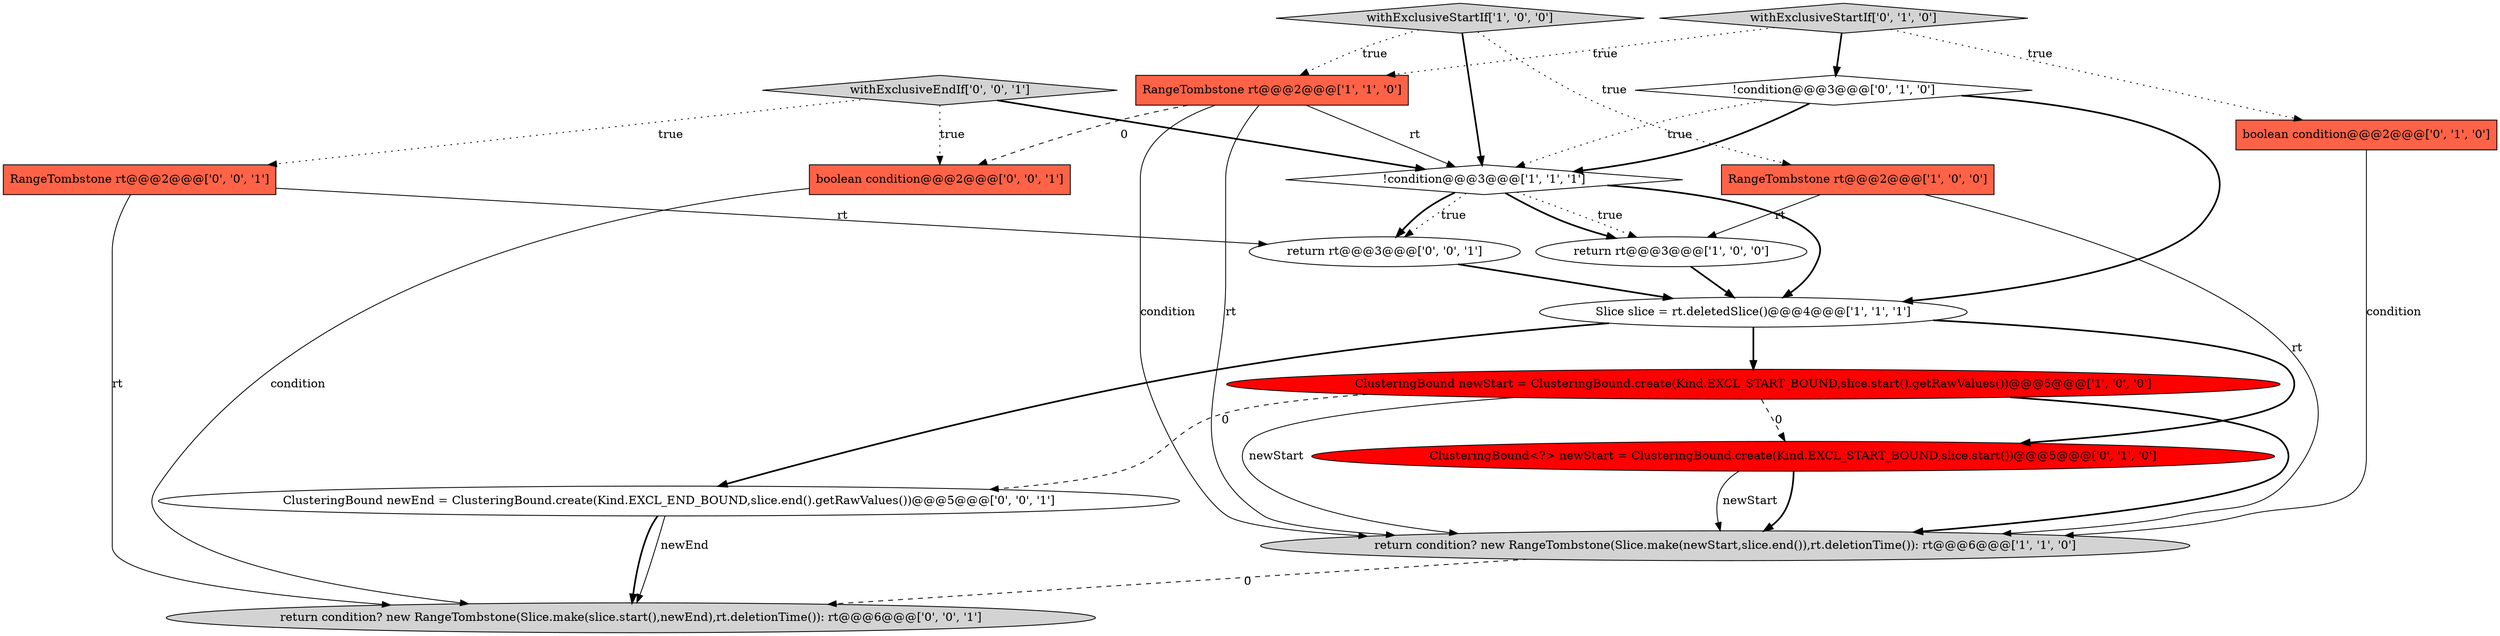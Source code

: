 digraph {
2 [style = filled, label = "!condition@@@3@@@['1', '1', '1']", fillcolor = white, shape = diamond image = "AAA0AAABBB1BBB"];
7 [style = filled, label = "withExclusiveStartIf['1', '0', '0']", fillcolor = lightgray, shape = diamond image = "AAA0AAABBB1BBB"];
0 [style = filled, label = "return rt@@@3@@@['1', '0', '0']", fillcolor = white, shape = ellipse image = "AAA0AAABBB1BBB"];
10 [style = filled, label = "!condition@@@3@@@['0', '1', '0']", fillcolor = white, shape = diamond image = "AAA0AAABBB2BBB"];
6 [style = filled, label = "Slice slice = rt.deletedSlice()@@@4@@@['1', '1', '1']", fillcolor = white, shape = ellipse image = "AAA0AAABBB1BBB"];
13 [style = filled, label = "RangeTombstone rt@@@2@@@['0', '0', '1']", fillcolor = tomato, shape = box image = "AAA0AAABBB3BBB"];
15 [style = filled, label = "return rt@@@3@@@['0', '0', '1']", fillcolor = white, shape = ellipse image = "AAA0AAABBB3BBB"];
4 [style = filled, label = "return condition? new RangeTombstone(Slice.make(newStart,slice.end()),rt.deletionTime()): rt@@@6@@@['1', '1', '0']", fillcolor = lightgray, shape = ellipse image = "AAA0AAABBB1BBB"];
17 [style = filled, label = "withExclusiveEndIf['0', '0', '1']", fillcolor = lightgray, shape = diamond image = "AAA0AAABBB3BBB"];
8 [style = filled, label = "boolean condition@@@2@@@['0', '1', '0']", fillcolor = tomato, shape = box image = "AAA0AAABBB2BBB"];
11 [style = filled, label = "withExclusiveStartIf['0', '1', '0']", fillcolor = lightgray, shape = diamond image = "AAA0AAABBB2BBB"];
1 [style = filled, label = "RangeTombstone rt@@@2@@@['1', '0', '0']", fillcolor = tomato, shape = box image = "AAA0AAABBB1BBB"];
12 [style = filled, label = "ClusteringBound newEnd = ClusteringBound.create(Kind.EXCL_END_BOUND,slice.end().getRawValues())@@@5@@@['0', '0', '1']", fillcolor = white, shape = ellipse image = "AAA0AAABBB3BBB"];
9 [style = filled, label = "ClusteringBound<?> newStart = ClusteringBound.create(Kind.EXCL_START_BOUND,slice.start())@@@5@@@['0', '1', '0']", fillcolor = red, shape = ellipse image = "AAA1AAABBB2BBB"];
16 [style = filled, label = "return condition? new RangeTombstone(Slice.make(slice.start(),newEnd),rt.deletionTime()): rt@@@6@@@['0', '0', '1']", fillcolor = lightgray, shape = ellipse image = "AAA0AAABBB3BBB"];
14 [style = filled, label = "boolean condition@@@2@@@['0', '0', '1']", fillcolor = tomato, shape = box image = "AAA0AAABBB3BBB"];
3 [style = filled, label = "ClusteringBound newStart = ClusteringBound.create(Kind.EXCL_START_BOUND,slice.start().getRawValues())@@@5@@@['1', '0', '0']", fillcolor = red, shape = ellipse image = "AAA1AAABBB1BBB"];
5 [style = filled, label = "RangeTombstone rt@@@2@@@['1', '1', '0']", fillcolor = tomato, shape = box image = "AAA0AAABBB1BBB"];
6->3 [style = bold, label=""];
5->14 [style = dashed, label="0"];
2->0 [style = dotted, label="true"];
12->16 [style = solid, label="newEnd"];
4->16 [style = dashed, label="0"];
13->15 [style = solid, label="rt"];
0->6 [style = bold, label=""];
2->6 [style = bold, label=""];
9->4 [style = bold, label=""];
2->15 [style = dotted, label="true"];
17->14 [style = dotted, label="true"];
11->5 [style = dotted, label="true"];
15->6 [style = bold, label=""];
12->16 [style = bold, label=""];
3->4 [style = bold, label=""];
5->4 [style = solid, label="rt"];
8->4 [style = solid, label="condition"];
10->6 [style = bold, label=""];
7->5 [style = dotted, label="true"];
5->4 [style = solid, label="condition"];
2->0 [style = bold, label=""];
3->12 [style = dashed, label="0"];
17->2 [style = bold, label=""];
14->16 [style = solid, label="condition"];
3->9 [style = dashed, label="0"];
10->2 [style = dotted, label="true"];
11->10 [style = bold, label=""];
7->2 [style = bold, label=""];
2->15 [style = bold, label=""];
1->0 [style = solid, label="rt"];
13->16 [style = solid, label="rt"];
11->8 [style = dotted, label="true"];
10->2 [style = bold, label=""];
6->9 [style = bold, label=""];
7->1 [style = dotted, label="true"];
17->13 [style = dotted, label="true"];
3->4 [style = solid, label="newStart"];
5->2 [style = solid, label="rt"];
9->4 [style = solid, label="newStart"];
1->4 [style = solid, label="rt"];
6->12 [style = bold, label=""];
}
